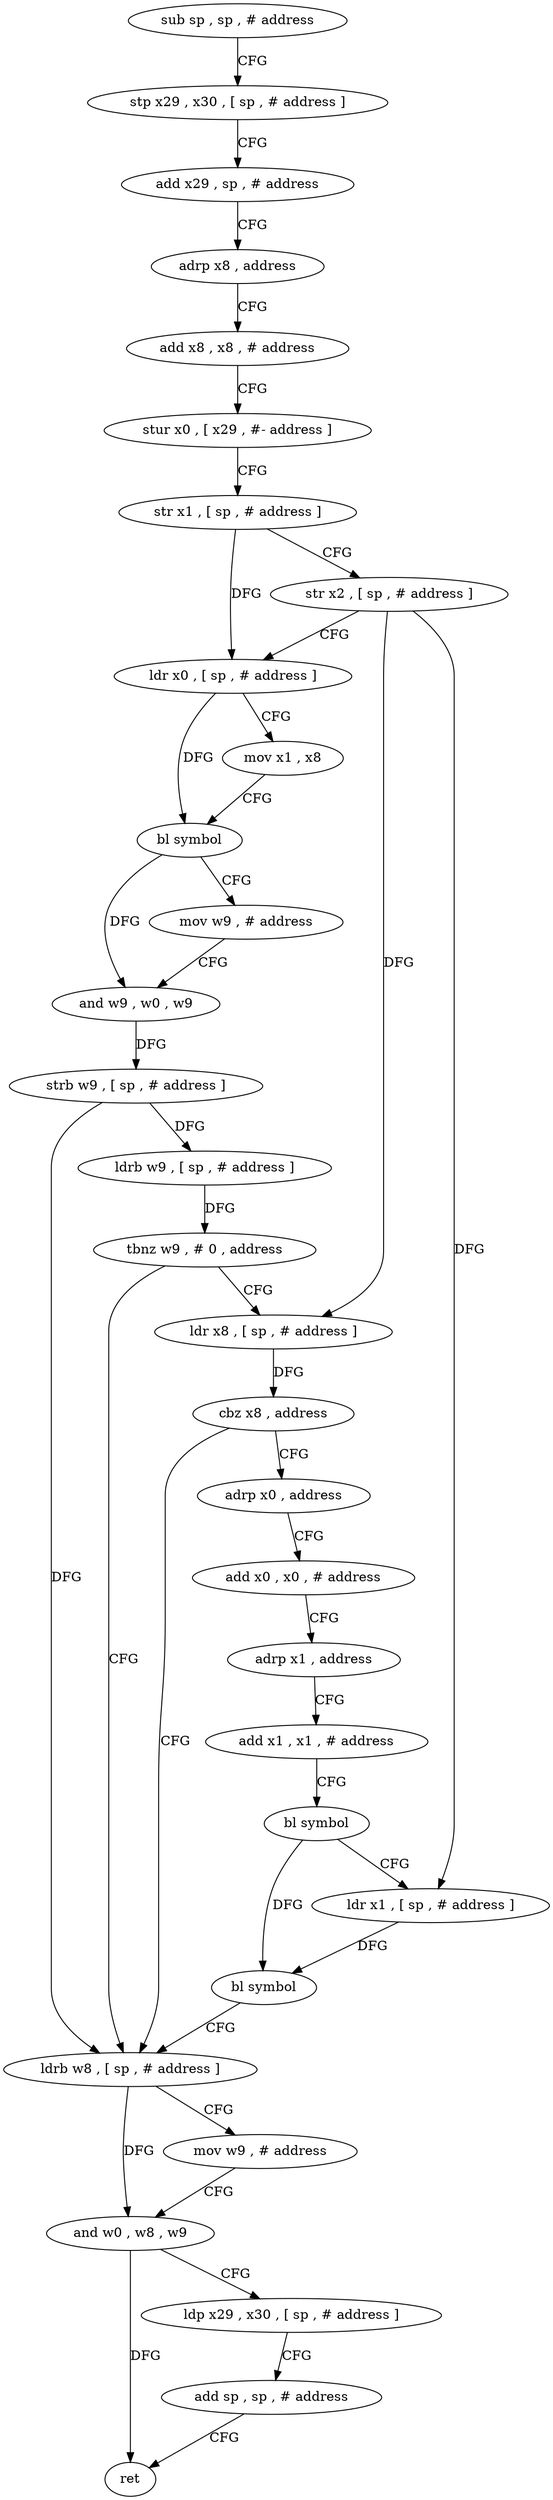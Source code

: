 digraph "func" {
"175060" [label = "sub sp , sp , # address" ]
"175064" [label = "stp x29 , x30 , [ sp , # address ]" ]
"175068" [label = "add x29 , sp , # address" ]
"175072" [label = "adrp x8 , address" ]
"175076" [label = "add x8 , x8 , # address" ]
"175080" [label = "stur x0 , [ x29 , #- address ]" ]
"175084" [label = "str x1 , [ sp , # address ]" ]
"175088" [label = "str x2 , [ sp , # address ]" ]
"175092" [label = "ldr x0 , [ sp , # address ]" ]
"175096" [label = "mov x1 , x8" ]
"175100" [label = "bl symbol" ]
"175104" [label = "mov w9 , # address" ]
"175108" [label = "and w9 , w0 , w9" ]
"175112" [label = "strb w9 , [ sp , # address ]" ]
"175116" [label = "ldrb w9 , [ sp , # address ]" ]
"175120" [label = "tbnz w9 , # 0 , address" ]
"175160" [label = "ldrb w8 , [ sp , # address ]" ]
"175124" [label = "ldr x8 , [ sp , # address ]" ]
"175164" [label = "mov w9 , # address" ]
"175168" [label = "and w0 , w8 , w9" ]
"175172" [label = "ldp x29 , x30 , [ sp , # address ]" ]
"175176" [label = "add sp , sp , # address" ]
"175180" [label = "ret" ]
"175128" [label = "cbz x8 , address" ]
"175132" [label = "adrp x0 , address" ]
"175136" [label = "add x0 , x0 , # address" ]
"175140" [label = "adrp x1 , address" ]
"175144" [label = "add x1 , x1 , # address" ]
"175148" [label = "bl symbol" ]
"175152" [label = "ldr x1 , [ sp , # address ]" ]
"175156" [label = "bl symbol" ]
"175060" -> "175064" [ label = "CFG" ]
"175064" -> "175068" [ label = "CFG" ]
"175068" -> "175072" [ label = "CFG" ]
"175072" -> "175076" [ label = "CFG" ]
"175076" -> "175080" [ label = "CFG" ]
"175080" -> "175084" [ label = "CFG" ]
"175084" -> "175088" [ label = "CFG" ]
"175084" -> "175092" [ label = "DFG" ]
"175088" -> "175092" [ label = "CFG" ]
"175088" -> "175124" [ label = "DFG" ]
"175088" -> "175152" [ label = "DFG" ]
"175092" -> "175096" [ label = "CFG" ]
"175092" -> "175100" [ label = "DFG" ]
"175096" -> "175100" [ label = "CFG" ]
"175100" -> "175104" [ label = "CFG" ]
"175100" -> "175108" [ label = "DFG" ]
"175104" -> "175108" [ label = "CFG" ]
"175108" -> "175112" [ label = "DFG" ]
"175112" -> "175116" [ label = "DFG" ]
"175112" -> "175160" [ label = "DFG" ]
"175116" -> "175120" [ label = "DFG" ]
"175120" -> "175160" [ label = "CFG" ]
"175120" -> "175124" [ label = "CFG" ]
"175160" -> "175164" [ label = "CFG" ]
"175160" -> "175168" [ label = "DFG" ]
"175124" -> "175128" [ label = "DFG" ]
"175164" -> "175168" [ label = "CFG" ]
"175168" -> "175172" [ label = "CFG" ]
"175168" -> "175180" [ label = "DFG" ]
"175172" -> "175176" [ label = "CFG" ]
"175176" -> "175180" [ label = "CFG" ]
"175128" -> "175160" [ label = "CFG" ]
"175128" -> "175132" [ label = "CFG" ]
"175132" -> "175136" [ label = "CFG" ]
"175136" -> "175140" [ label = "CFG" ]
"175140" -> "175144" [ label = "CFG" ]
"175144" -> "175148" [ label = "CFG" ]
"175148" -> "175152" [ label = "CFG" ]
"175148" -> "175156" [ label = "DFG" ]
"175152" -> "175156" [ label = "DFG" ]
"175156" -> "175160" [ label = "CFG" ]
}
